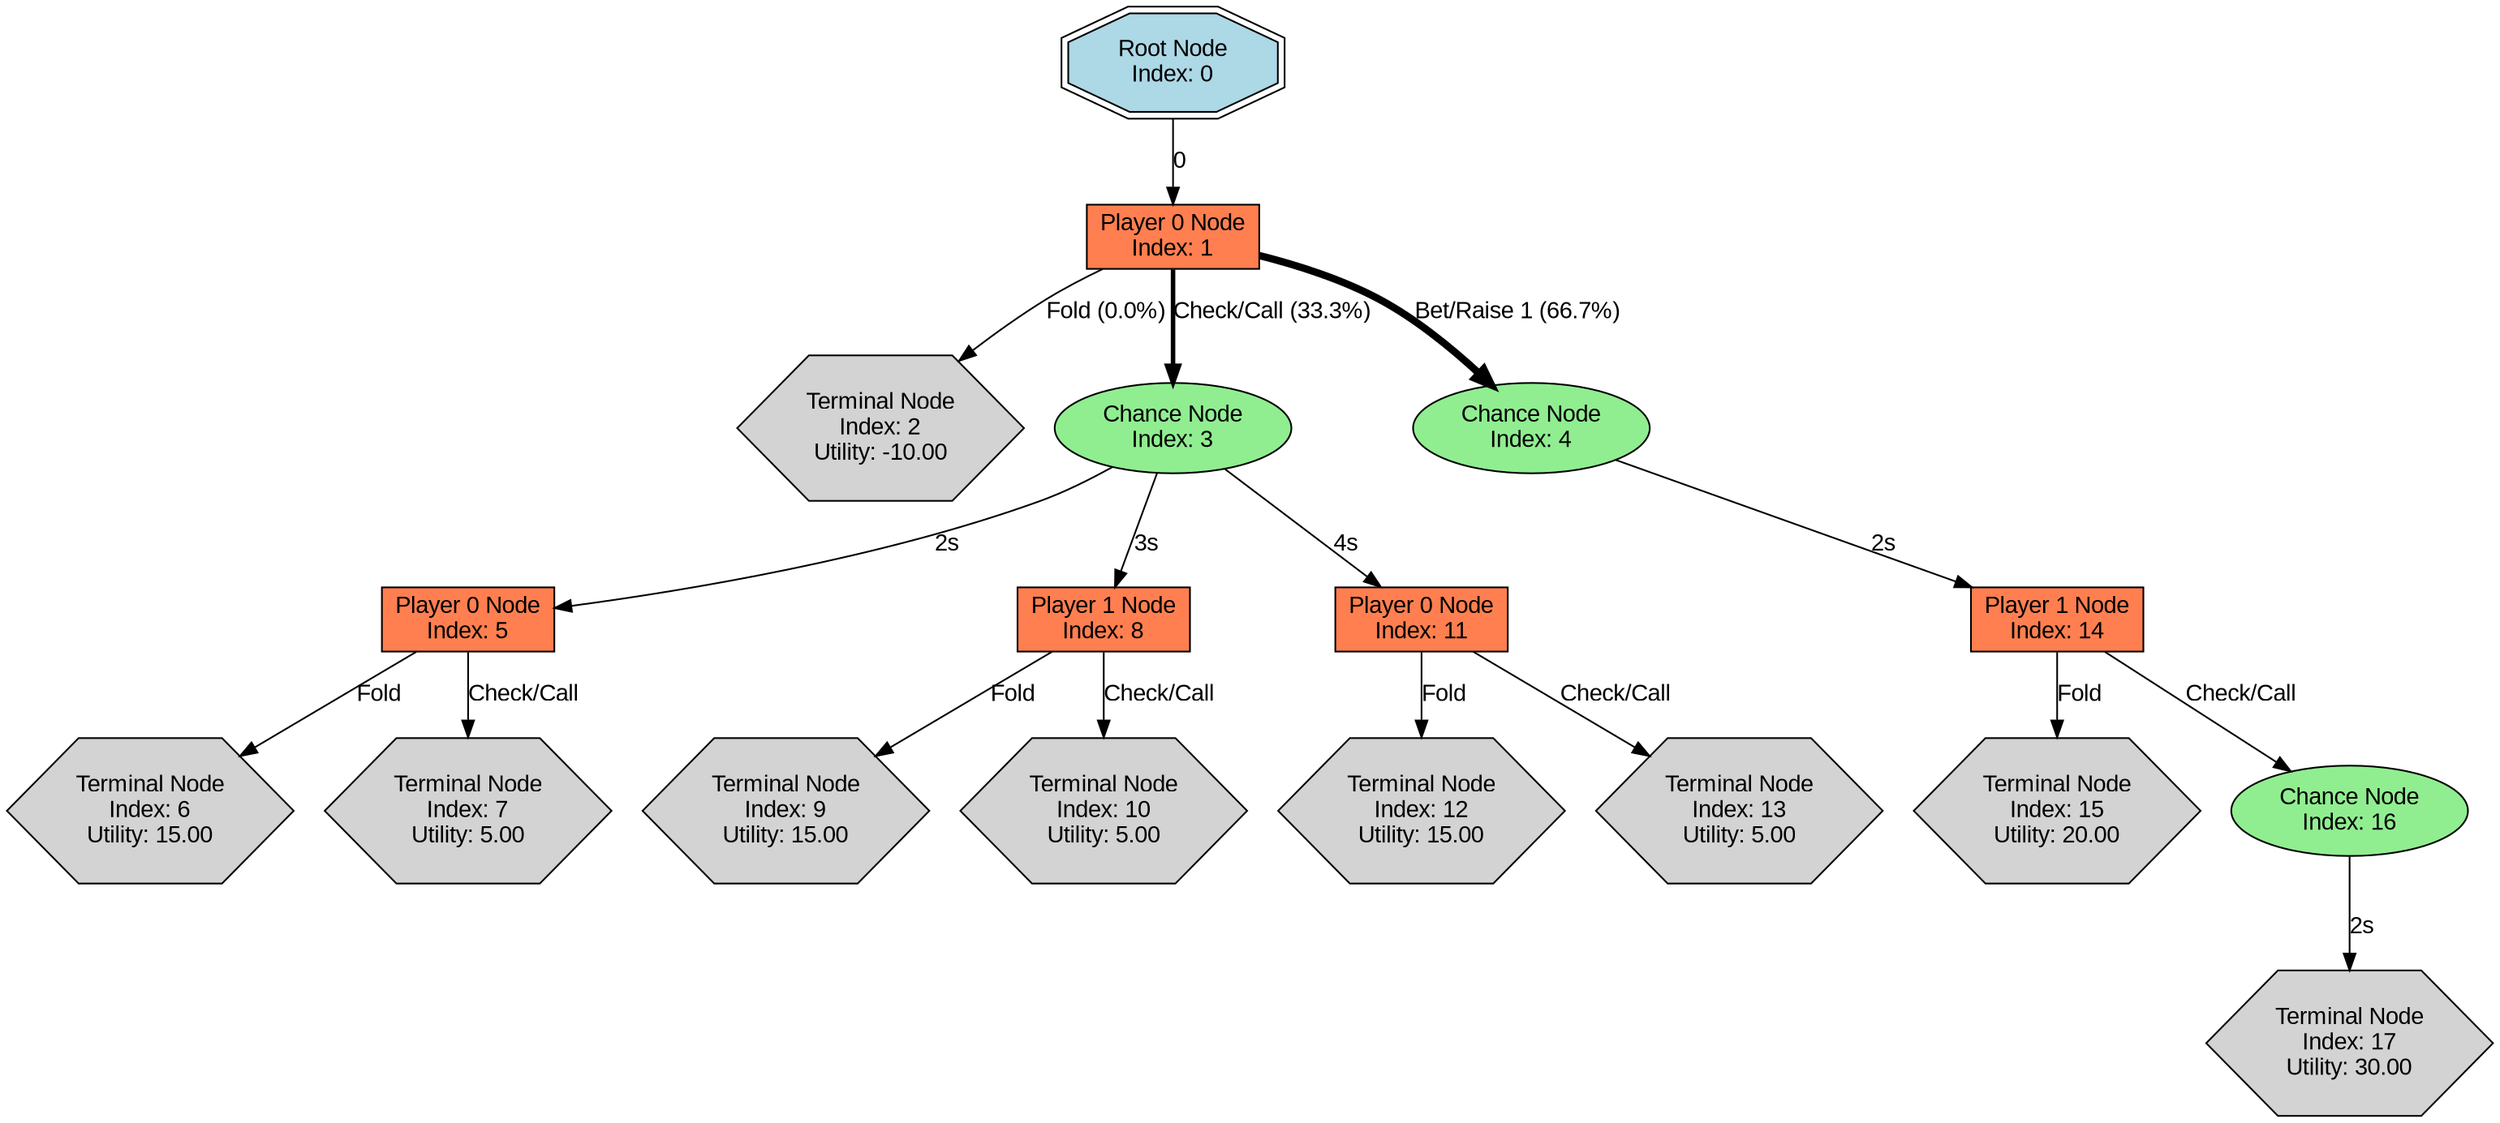 digraph CFRTree {
  node [shape=box, style="rounded,filled", fontname="Arial"];
  edge [fontname="Arial"];
  node_0 [label="Root Node\nIndex: 0", shape=doubleoctagon, style="filled", fillcolor="lightblue"];
  node_0 -> node_1 [label="0"]
  node_1 [label="Player 0 Node\nIndex: 1", shape=box, style="filled", fillcolor="coral"];
  node_1 -> node_2 [label="Fold (0.0%)", penwidth=1]
  node_1 -> node_3 [label="Check/Call (33.3%)", penwidth=2.6666667]
  node_1 -> node_4 [label="Bet/Raise 1 (66.7%)", penwidth=4.3333335]
  node_2 [label="Terminal Node\nIndex: 2\nUtility: -10.00", shape=hexagon, style="filled", fillcolor="lightgrey"];
  node_3 [label="Chance Node\nIndex: 3", shape=ellipse, style="filled", fillcolor="lightgreen"];
  node_3 -> node_5 [label="2s"]
  node_3 -> node_8 [label="3s"]
  node_3 -> node_11 [label="4s"]
  node_4 [label="Chance Node\nIndex: 4", shape=ellipse, style="filled", fillcolor="lightgreen"];
  node_4 -> node_14 [label="2s"]
  node_5 [label="Player 0 Node\nIndex: 5", shape=box, style="filled", fillcolor="coral"];
  node_5 -> node_6 [label="Fold"]
  node_5 -> node_7 [label="Check/Call"]
  node_6 [label="Terminal Node\nIndex: 6\nUtility: 15.00", shape=hexagon, style="filled", fillcolor="lightgrey"];
  node_7 [label="Terminal Node\nIndex: 7\nUtility: 5.00", shape=hexagon, style="filled", fillcolor="lightgrey"];
  node_8 [label="Player 1 Node\nIndex: 8", shape=box, style="filled", fillcolor="coral"];
  node_8 -> node_9 [label="Fold"]
  node_8 -> node_10 [label="Check/Call"]
  node_9 [label="Terminal Node\nIndex: 9\nUtility: 15.00", shape=hexagon, style="filled", fillcolor="lightgrey"];
  node_10 [label="Terminal Node\nIndex: 10\nUtility: 5.00", shape=hexagon, style="filled", fillcolor="lightgrey"];
  node_11 [label="Player 0 Node\nIndex: 11", shape=box, style="filled", fillcolor="coral"];
  node_11 -> node_12 [label="Fold"]
  node_11 -> node_13 [label="Check/Call"]
  node_12 [label="Terminal Node\nIndex: 12\nUtility: 15.00", shape=hexagon, style="filled", fillcolor="lightgrey"];
  node_13 [label="Terminal Node\nIndex: 13\nUtility: 5.00", shape=hexagon, style="filled", fillcolor="lightgrey"];
  node_14 [label="Player 1 Node\nIndex: 14", shape=box, style="filled", fillcolor="coral"];
  node_14 -> node_15 [label="Fold"]
  node_14 -> node_16 [label="Check/Call"]
  node_15 [label="Terminal Node\nIndex: 15\nUtility: 20.00", shape=hexagon, style="filled", fillcolor="lightgrey"];
  node_16 [label="Chance Node\nIndex: 16", shape=ellipse, style="filled", fillcolor="lightgreen"];
  node_16 -> node_17 [label="2s"]
  node_17 [label="Terminal Node\nIndex: 17\nUtility: 30.00", shape=hexagon, style="filled", fillcolor="lightgrey"];
}
